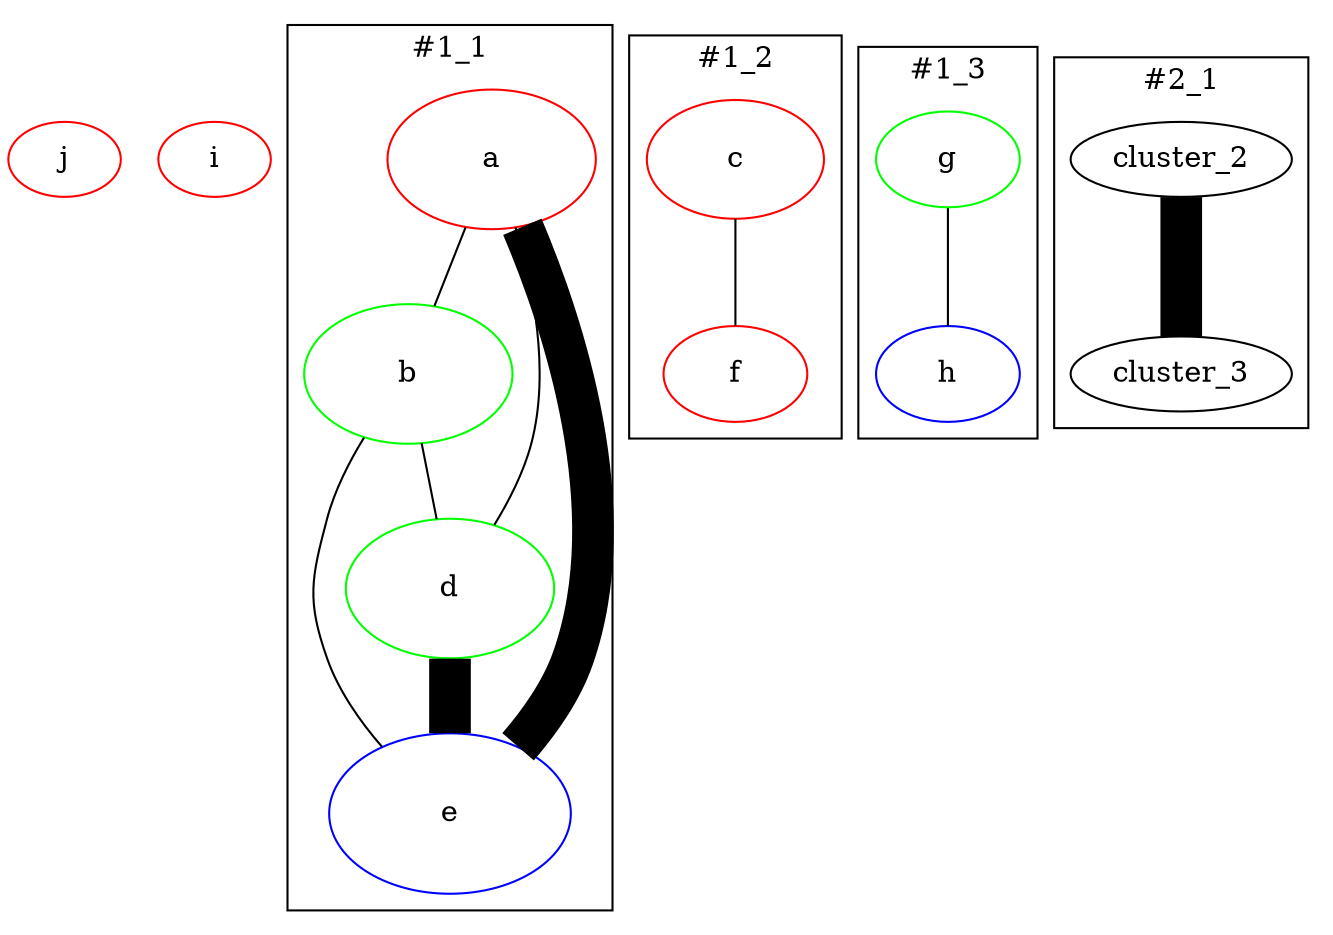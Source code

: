 digraph G {
  edge [dir=none]
n_15 [label="j" height=0.5 width=0.75 color="#FF0000" style="setlinewidth(1)" ]
n_14 [label="i" height=0.5 width=0.75 color="#FF0000" style="setlinewidth(1)" ]
  subgraph cluster_2 {
label="#1_1"
n_6 [label="a" height=0.9285714285 width=1.39285714275 color="#FF0000" style="setlinewidth(1)" ]
n_7 [label="b" height=0.9285714285 width=1.39285714275 color="#00FF00" style="setlinewidth(1)" ]
n_9 [label="d" height=0.9285714285 width=1.39285714275 color="#00FF00" style="setlinewidth(1)" ]
n_10 [label="e" height=1.0714285715 width=1.60714285725 color="#0000FF" style="setlinewidth(1)" ]
n_6 -> n_7 [style="setlinewidth(1)" ]
n_6 -> n_9 [style="setlinewidth(1)" ]
n_7 -> n_9 [style="setlinewidth(1)" ]
n_6 -> n_10 [style="setlinewidth(20)" ]
n_7 -> n_10 [style="setlinewidth(1)" ]
n_9 -> n_10 [style="setlinewidth(20)" ]
  }
  subgraph cluster_3 {
label="#1_2"
n_8 [label="c" height=0.7857142855 width=1.17857142825 color="#FF0000" style="setlinewidth(1)" ]
n_11 [label="f" height=0.642857143 width=0.9642857144999999 color="#FF0000" style="setlinewidth(1)" ]
n_8 -> n_11 [style="setlinewidth(1)" ]
  }
  subgraph cluster_4 {
label="#1_3"
n_12 [label="g" height=0.642857143 width=0.9642857144999999 color="#00FF00" style="setlinewidth(1)" ]
n_13 [label="h" height=0.642857143 width=0.9642857144999999 color="#0000FF" style="setlinewidth(1)" ]
n_12 -> n_13 [style="setlinewidth(1)" ]
  }
  subgraph cluster_5 {
label="#2_1"
cluster_3 []
cluster_2 []
cluster_2 -> cluster_3 [style="setlinewidth(20)" ]
  }
}

